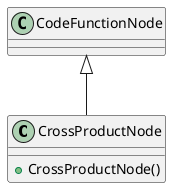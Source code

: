 @startuml
class CrossProductNode {
    + CrossProductNode()
}
CodeFunctionNode <|-- CrossProductNode
@enduml

